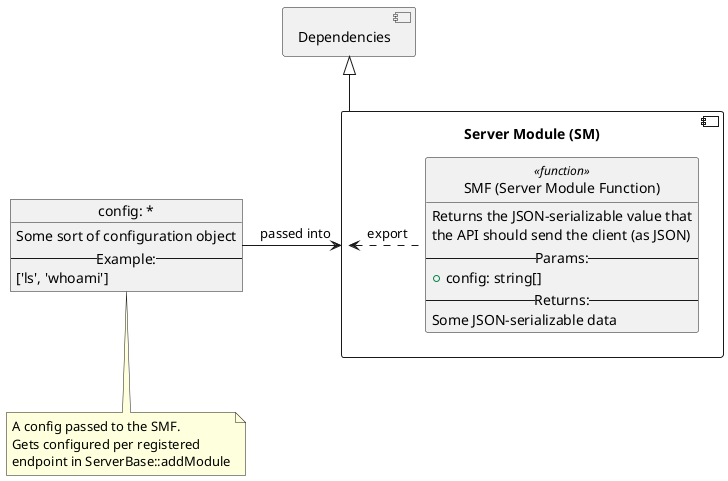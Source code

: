 @startuml

'Modify to fit your module'

component "Server Module (SM)" as sm {
    class "SMF (Server Module Function)" as SMF <<function>> {
        Returns the JSON-serializable value that
        the API should send the client (as JSON)
        -- Params: --
        + config: string[]
        -- Returns: --
        Some JSON-serializable data
    }
}

object "config: *" as config {
    Some sort of configuration object
    -- Example: --
    ['ls', 'whoami']
}

note bottom
A config passed to the SMF.
Gets configured per registered
endpoint in ServerBase::addModule
end note

config -> sm: passed into

sm <. SMF: export

component "Dependencies" as se {
}

se <|-- sm

hide <<function>> methods
hide <<function>> circle
@enduml
